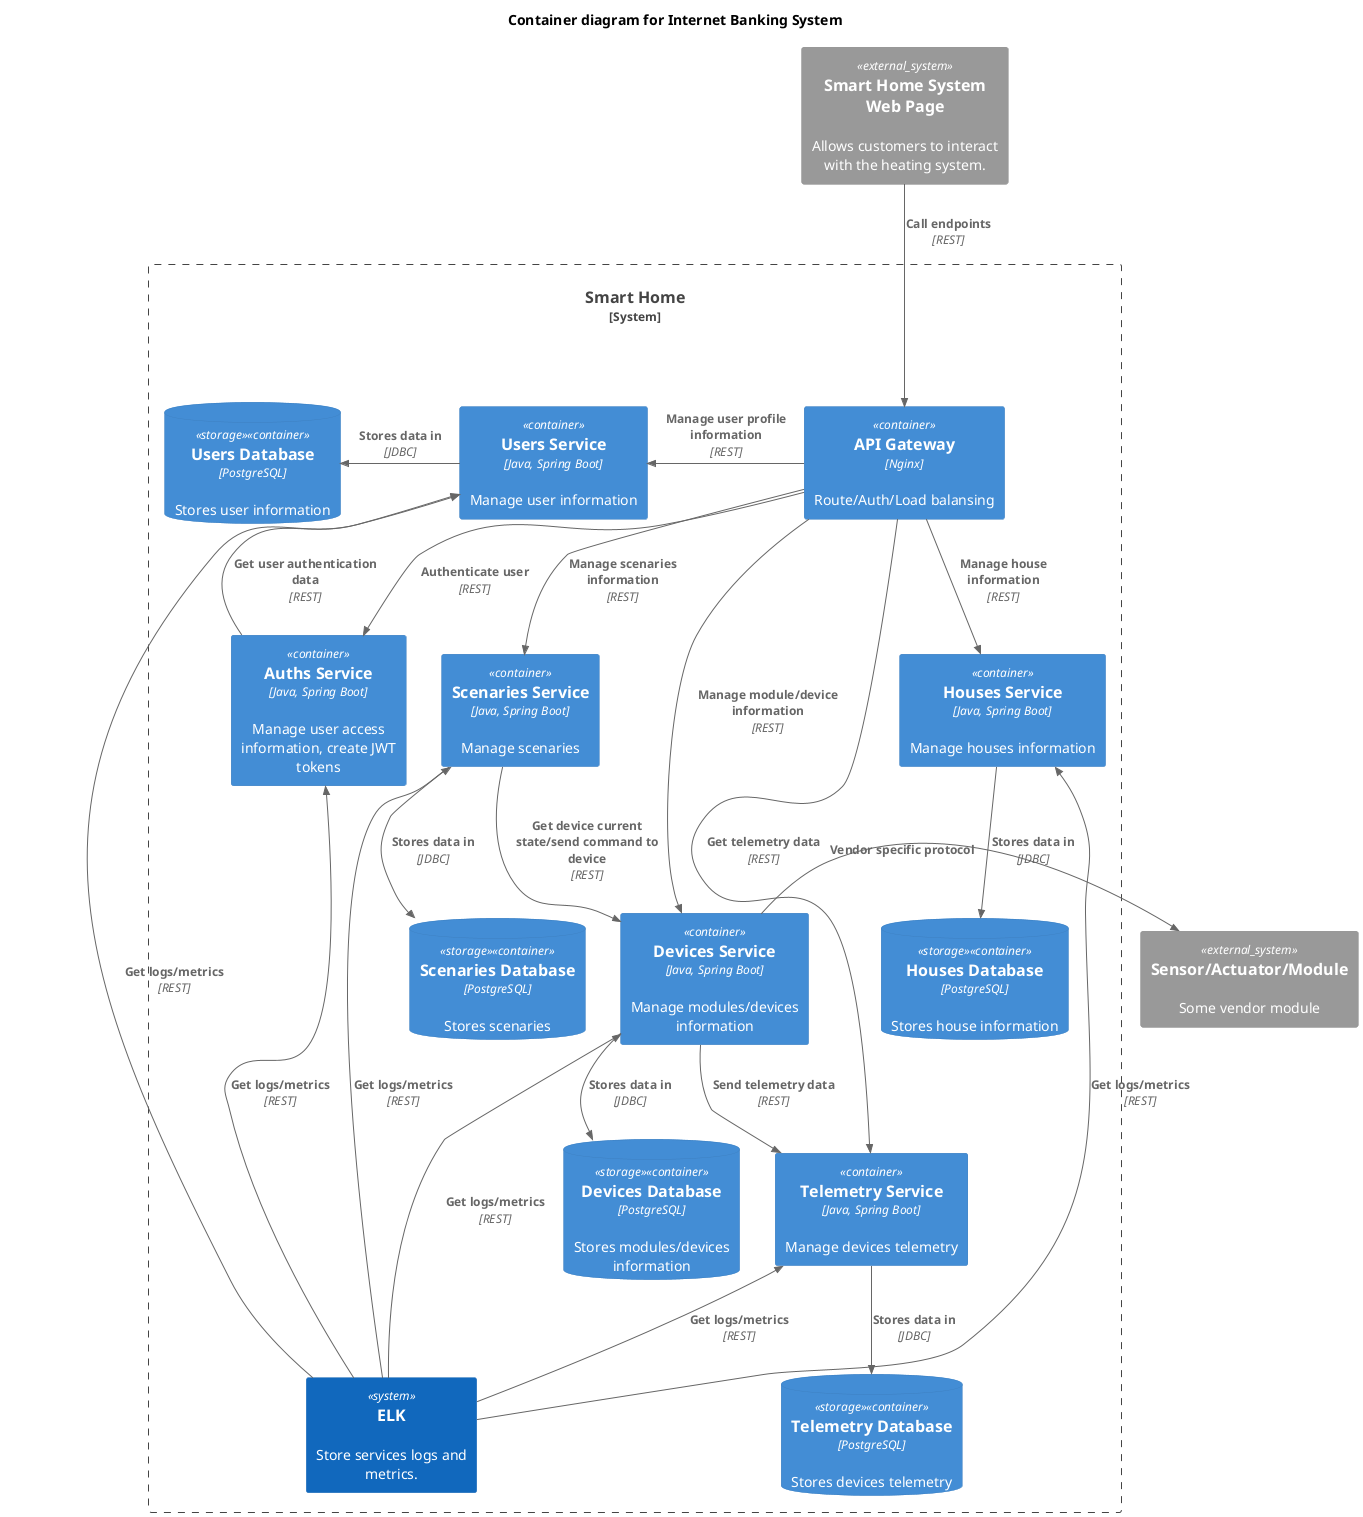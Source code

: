 ﻿@startuml
!include <C4/C4_Container>

title Container diagram for Internet Banking System

System_Ext(frontend, "Smart Home System Web Page", "Allows customers to interact with the heating system.")

System_Boundary(smart_home_system, "Smart Home") {
    Container(api_gateway, "API Gateway", "Nginx", "Route/Auth/Load balansing")
    Container(users, "Users Service", "Java, Spring Boot", "Manage user information")
    ContainerDb(users_db, "Users Database", "PostgreSQL", "Stores user information", $tags = "storage")
    Container(auth, "Auths Service", "Java, Spring Boot", "Manage user access information, create JWT tokens")
    Container(houses, "Houses Service", "Java, Spring Boot", "Manage houses information")
    ContainerDb(houses_db, "Houses Database", "PostgreSQL", "Stores house information", $tags = "storage")
    Container(devices, "Devices Service", "Java, Spring Boot", "Manage modules/devices information")
    ContainerDb(devices_db, "Devices Database", "PostgreSQL", "Stores modules/devices information", $tags = "storage")
    Container(scenaries, "Scenaries Service", "Java, Spring Boot", "Manage scenaries")
    ContainerDb(scenaries_db, "Scenaries Database", "PostgreSQL", "Stores scenaries", $tags = "storage")
    Container(telemetry, "Telemetry Service", "Java, Spring Boot", "Manage devices telemetry")
    ContainerDb(telemetry_db, "Telemetry Database", "PostgreSQL", "Stores devices telemetry", $tags = "storage")
    System(logging_monitoring, "ELK", "Store services logs and metrics.")
}

System_Ext(smart_module, "Sensor/Actuator/Module", "Some vendor module")

Rel(frontend, api_gateway, "Call endpoints", "REST")
Rel_L(api_gateway, users, "Manage user profile information", "REST")
Rel(api_gateway, auth, "Authenticate user", "REST")
Rel_D(auth, users, "Get user authentication data", "REST")
Rel_L(users, users_db, "Stores data in", "JDBC")
Rel(api_gateway, houses, "Manage house information", "REST")
Rel_D(houses, houses_db, "Stores data in", "JDBC")
Rel(api_gateway, devices, "Manage module/device information", "REST")
Rel_R(devices, smart_module, "Vendor specific protocol")
Rel_D(devices, devices_db, "Stores data in", "JDBC")
Rel(api_gateway, scenaries, "Manage scenaries information", "REST")
Rel_D(scenaries, scenaries_db, "Stores data in", "JDBC")
Rel(api_gateway, telemetry, "Get telemetry data", "REST")
Rel(devices, telemetry, "Send telemetry data", "REST")
Rel(scenaries, devices, "Get device current state/send command to device", "REST")
Rel_D(telemetry, telemetry_db, "Stores data in", "JDBC")
Rel_U(logging_monitoring, users, "Get logs/metrics", "REST")
Rel_U(logging_monitoring, auth, "Get logs/metrics", "REST")
Rel_U(logging_monitoring, houses, "Get logs/metrics", "REST")
Rel_U(logging_monitoring, devices, "Get logs/metrics", "REST")
Rel_U(logging_monitoring, scenaries, "Get logs/metrics", "REST")
Rel_U(logging_monitoring, telemetry, "Get logs/metrics", "REST")

@enduml
